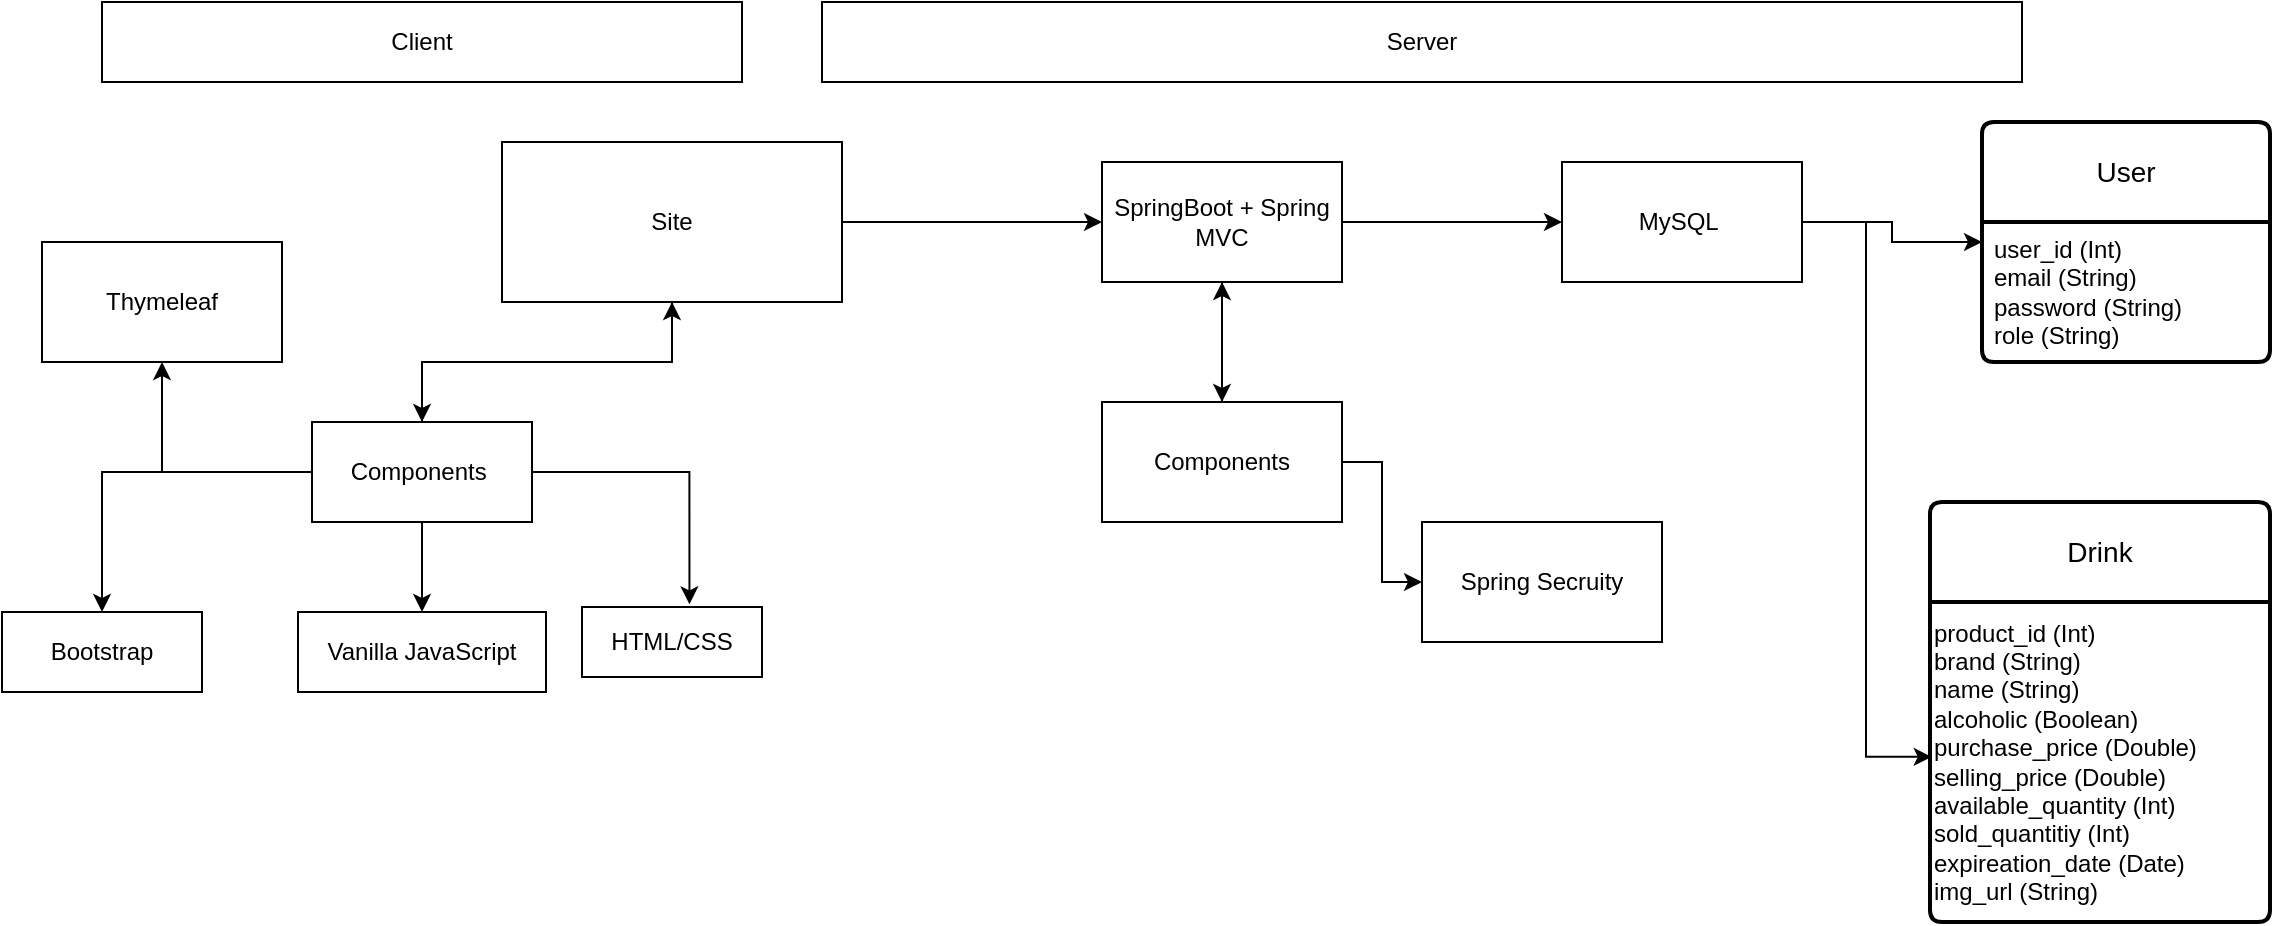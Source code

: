 <mxfile version="22.1.11" type="github">
  <diagram name="Seite-1" id="TQNiA3lFw16Ix_GrtYa4">
    <mxGraphModel dx="2390" dy="559" grid="1" gridSize="10" guides="1" tooltips="1" connect="1" arrows="1" fold="1" page="1" pageScale="1" pageWidth="827" pageHeight="1169" math="0" shadow="0">
      <root>
        <mxCell id="0" />
        <mxCell id="1" parent="0" />
        <mxCell id="8caW-aM3lj9bGC5bDLN5-4" value="Drink" style="swimlane;childLayout=stackLayout;horizontal=1;startSize=50;horizontalStack=0;rounded=1;fontSize=14;fontStyle=0;strokeWidth=2;resizeParent=0;resizeLast=1;shadow=0;dashed=0;align=center;arcSize=4;whiteSpace=wrap;html=1;" vertex="1" parent="1">
          <mxGeometry x="434" y="310" width="170" height="210" as="geometry" />
        </mxCell>
        <mxCell id="8caW-aM3lj9bGC5bDLN5-40" value="&lt;div style=&quot;&quot;&gt;product_id (Int)&lt;/div&gt;&lt;div style=&quot;&quot;&gt;&lt;span style=&quot;background-color: initial;&quot;&gt;brand (String)&lt;span style=&quot;white-space: pre;&quot;&gt;&#x9;&lt;/span&gt;&lt;span style=&quot;white-space: pre;&quot;&gt;&#x9;&lt;/span&gt;&lt;span style=&quot;white-space: pre;&quot;&gt;&#x9;&lt;/span&gt;&lt;/span&gt;&lt;/div&gt;&lt;div style=&quot;&quot;&gt;&lt;span style=&quot;background-color: initial;&quot;&gt;name (String)&lt;/span&gt;&lt;/div&gt;&lt;div style=&quot;&quot;&gt;&lt;span style=&quot;background-color: initial;&quot;&gt;alcoholic (Boolean)&lt;/span&gt;&lt;/div&gt;&lt;div style=&quot;&quot;&gt;&lt;span style=&quot;background-color: initial;&quot;&gt;purchase_price (Double)&lt;/span&gt;&lt;/div&gt;&lt;div style=&quot;&quot;&gt;&lt;span style=&quot;background-color: initial;&quot;&gt;selling_price (Double)&lt;/span&gt;&lt;/div&gt;&lt;div style=&quot;&quot;&gt;&lt;span style=&quot;background-color: initial;&quot;&gt;available_quantity (Int)&lt;/span&gt;&lt;/div&gt;&lt;div style=&quot;&quot;&gt;&lt;span style=&quot;background-color: initial;&quot;&gt;sold_quantitiy (Int)&lt;/span&gt;&lt;/div&gt;&lt;div style=&quot;&quot;&gt;&lt;span style=&quot;background-color: initial;&quot;&gt;expireation_date (Date)&lt;/span&gt;&lt;/div&gt;&lt;div style=&quot;&quot;&gt;&lt;span style=&quot;background-color: initial;&quot;&gt;img_url (String)&lt;/span&gt;&lt;/div&gt;" style="text;html=1;align=left;verticalAlign=middle;resizable=0;points=[];autosize=1;strokeColor=none;fillColor=none;" vertex="1" parent="8caW-aM3lj9bGC5bDLN5-4">
          <mxGeometry y="50" width="170" height="160" as="geometry" />
        </mxCell>
        <mxCell id="8caW-aM3lj9bGC5bDLN5-43" value="User" style="swimlane;childLayout=stackLayout;horizontal=1;startSize=50;horizontalStack=0;rounded=1;fontSize=14;fontStyle=0;strokeWidth=2;resizeParent=0;resizeLast=1;shadow=0;dashed=0;align=center;arcSize=4;whiteSpace=wrap;html=1;" vertex="1" parent="1">
          <mxGeometry x="460" y="120" width="144" height="120" as="geometry" />
        </mxCell>
        <mxCell id="8caW-aM3lj9bGC5bDLN5-44" value="user_id (Int)&lt;br&gt;email (String)&lt;br&gt;password (String)&lt;br&gt;role (String)" style="align=left;strokeColor=none;fillColor=none;spacingLeft=4;fontSize=12;verticalAlign=top;resizable=0;rotatable=0;part=1;html=1;" vertex="1" parent="8caW-aM3lj9bGC5bDLN5-43">
          <mxGeometry y="50" width="144" height="70" as="geometry" />
        </mxCell>
        <mxCell id="8caW-aM3lj9bGC5bDLN5-46" value="Client" style="rounded=0;whiteSpace=wrap;html=1;" vertex="1" parent="1">
          <mxGeometry x="-480" y="60" width="320" height="40" as="geometry" />
        </mxCell>
        <mxCell id="8caW-aM3lj9bGC5bDLN5-47" value="Server" style="rounded=0;whiteSpace=wrap;html=1;" vertex="1" parent="1">
          <mxGeometry x="-120" y="60" width="600" height="40" as="geometry" />
        </mxCell>
        <mxCell id="8caW-aM3lj9bGC5bDLN5-69" style="edgeStyle=orthogonalEdgeStyle;rounded=0;orthogonalLoop=1;jettySize=auto;html=1;entryX=0;entryY=0.5;entryDx=0;entryDy=0;" edge="1" parent="1" source="8caW-aM3lj9bGC5bDLN5-48" target="8caW-aM3lj9bGC5bDLN5-68">
          <mxGeometry relative="1" as="geometry" />
        </mxCell>
        <mxCell id="8caW-aM3lj9bGC5bDLN5-79" style="edgeStyle=orthogonalEdgeStyle;rounded=0;orthogonalLoop=1;jettySize=auto;html=1;" edge="1" parent="1" source="8caW-aM3lj9bGC5bDLN5-48" target="8caW-aM3lj9bGC5bDLN5-49">
          <mxGeometry relative="1" as="geometry" />
        </mxCell>
        <mxCell id="8caW-aM3lj9bGC5bDLN5-48" value="Site" style="rounded=0;whiteSpace=wrap;html=1;" vertex="1" parent="1">
          <mxGeometry x="-280" y="130" width="170" height="80" as="geometry" />
        </mxCell>
        <mxCell id="8caW-aM3lj9bGC5bDLN5-54" style="edgeStyle=orthogonalEdgeStyle;rounded=0;orthogonalLoop=1;jettySize=auto;html=1;entryX=0.5;entryY=0;entryDx=0;entryDy=0;" edge="1" parent="1" source="8caW-aM3lj9bGC5bDLN5-49" target="8caW-aM3lj9bGC5bDLN5-51">
          <mxGeometry relative="1" as="geometry" />
        </mxCell>
        <mxCell id="8caW-aM3lj9bGC5bDLN5-59" style="edgeStyle=orthogonalEdgeStyle;rounded=0;orthogonalLoop=1;jettySize=auto;html=1;entryX=0.5;entryY=0;entryDx=0;entryDy=0;" edge="1" parent="1" source="8caW-aM3lj9bGC5bDLN5-49" target="8caW-aM3lj9bGC5bDLN5-52">
          <mxGeometry relative="1" as="geometry" />
        </mxCell>
        <mxCell id="8caW-aM3lj9bGC5bDLN5-78" style="edgeStyle=orthogonalEdgeStyle;rounded=0;orthogonalLoop=1;jettySize=auto;html=1;entryX=0.5;entryY=1;entryDx=0;entryDy=0;" edge="1" parent="1" source="8caW-aM3lj9bGC5bDLN5-49" target="8caW-aM3lj9bGC5bDLN5-48">
          <mxGeometry relative="1" as="geometry" />
        </mxCell>
        <mxCell id="8caW-aM3lj9bGC5bDLN5-80" style="edgeStyle=orthogonalEdgeStyle;rounded=0;orthogonalLoop=1;jettySize=auto;html=1;entryX=0.5;entryY=1;entryDx=0;entryDy=0;" edge="1" parent="1" source="8caW-aM3lj9bGC5bDLN5-49" target="8caW-aM3lj9bGC5bDLN5-61">
          <mxGeometry relative="1" as="geometry" />
        </mxCell>
        <mxCell id="8caW-aM3lj9bGC5bDLN5-49" value="Components&amp;nbsp;" style="rounded=0;whiteSpace=wrap;html=1;" vertex="1" parent="1">
          <mxGeometry x="-375" y="270" width="110" height="50" as="geometry" />
        </mxCell>
        <mxCell id="8caW-aM3lj9bGC5bDLN5-51" value="Bootstrap" style="rounded=0;whiteSpace=wrap;html=1;" vertex="1" parent="1">
          <mxGeometry x="-530" y="365" width="100" height="40" as="geometry" />
        </mxCell>
        <mxCell id="8caW-aM3lj9bGC5bDLN5-52" value="Vanilla JavaScript" style="rounded=0;whiteSpace=wrap;html=1;" vertex="1" parent="1">
          <mxGeometry x="-382" y="365" width="124" height="40" as="geometry" />
        </mxCell>
        <mxCell id="8caW-aM3lj9bGC5bDLN5-53" value="HTML/CSS" style="rounded=0;whiteSpace=wrap;html=1;" vertex="1" parent="1">
          <mxGeometry x="-240" y="362.5" width="90" height="35" as="geometry" />
        </mxCell>
        <mxCell id="8caW-aM3lj9bGC5bDLN5-58" style="edgeStyle=orthogonalEdgeStyle;rounded=0;orthogonalLoop=1;jettySize=auto;html=1;entryX=0.597;entryY=-0.038;entryDx=0;entryDy=0;entryPerimeter=0;" edge="1" parent="1" source="8caW-aM3lj9bGC5bDLN5-49" target="8caW-aM3lj9bGC5bDLN5-53">
          <mxGeometry relative="1" as="geometry" />
        </mxCell>
        <mxCell id="8caW-aM3lj9bGC5bDLN5-66" style="edgeStyle=orthogonalEdgeStyle;rounded=0;orthogonalLoop=1;jettySize=auto;html=1;" edge="1" parent="1" source="8caW-aM3lj9bGC5bDLN5-60" target="8caW-aM3lj9bGC5bDLN5-43">
          <mxGeometry relative="1" as="geometry" />
        </mxCell>
        <mxCell id="8caW-aM3lj9bGC5bDLN5-60" value="MySQL&amp;nbsp;" style="rounded=0;whiteSpace=wrap;html=1;" vertex="1" parent="1">
          <mxGeometry x="250" y="140" width="120" height="60" as="geometry" />
        </mxCell>
        <mxCell id="8caW-aM3lj9bGC5bDLN5-61" value="Thymeleaf" style="rounded=0;whiteSpace=wrap;html=1;" vertex="1" parent="1">
          <mxGeometry x="-510" y="180" width="120" height="60" as="geometry" />
        </mxCell>
        <mxCell id="8caW-aM3lj9bGC5bDLN5-67" style="edgeStyle=orthogonalEdgeStyle;rounded=0;orthogonalLoop=1;jettySize=auto;html=1;entryX=0.005;entryY=0.484;entryDx=0;entryDy=0;entryPerimeter=0;" edge="1" parent="1" source="8caW-aM3lj9bGC5bDLN5-60" target="8caW-aM3lj9bGC5bDLN5-40">
          <mxGeometry relative="1" as="geometry" />
        </mxCell>
        <mxCell id="8caW-aM3lj9bGC5bDLN5-70" style="edgeStyle=orthogonalEdgeStyle;rounded=0;orthogonalLoop=1;jettySize=auto;html=1;" edge="1" parent="1" source="8caW-aM3lj9bGC5bDLN5-68" target="8caW-aM3lj9bGC5bDLN5-60">
          <mxGeometry relative="1" as="geometry" />
        </mxCell>
        <mxCell id="8caW-aM3lj9bGC5bDLN5-73" value="" style="edgeStyle=orthogonalEdgeStyle;rounded=0;orthogonalLoop=1;jettySize=auto;html=1;" edge="1" parent="1" source="8caW-aM3lj9bGC5bDLN5-68" target="8caW-aM3lj9bGC5bDLN5-72">
          <mxGeometry relative="1" as="geometry" />
        </mxCell>
        <mxCell id="8caW-aM3lj9bGC5bDLN5-68" value="SpringBoot + Spring MVC" style="rounded=0;whiteSpace=wrap;html=1;" vertex="1" parent="1">
          <mxGeometry x="20" y="140" width="120" height="60" as="geometry" />
        </mxCell>
        <mxCell id="8caW-aM3lj9bGC5bDLN5-76" value="" style="edgeStyle=orthogonalEdgeStyle;rounded=0;orthogonalLoop=1;jettySize=auto;html=1;" edge="1" parent="1" source="8caW-aM3lj9bGC5bDLN5-72" target="8caW-aM3lj9bGC5bDLN5-75">
          <mxGeometry relative="1" as="geometry" />
        </mxCell>
        <mxCell id="8caW-aM3lj9bGC5bDLN5-77" style="edgeStyle=orthogonalEdgeStyle;rounded=0;orthogonalLoop=1;jettySize=auto;html=1;entryX=0.5;entryY=1;entryDx=0;entryDy=0;" edge="1" parent="1" source="8caW-aM3lj9bGC5bDLN5-72" target="8caW-aM3lj9bGC5bDLN5-68">
          <mxGeometry relative="1" as="geometry" />
        </mxCell>
        <mxCell id="8caW-aM3lj9bGC5bDLN5-72" value="Components" style="rounded=0;whiteSpace=wrap;html=1;" vertex="1" parent="1">
          <mxGeometry x="20" y="260" width="120" height="60" as="geometry" />
        </mxCell>
        <mxCell id="8caW-aM3lj9bGC5bDLN5-75" value="Spring Secruity" style="whiteSpace=wrap;html=1;rounded=0;" vertex="1" parent="1">
          <mxGeometry x="180" y="320" width="120" height="60" as="geometry" />
        </mxCell>
      </root>
    </mxGraphModel>
  </diagram>
</mxfile>
